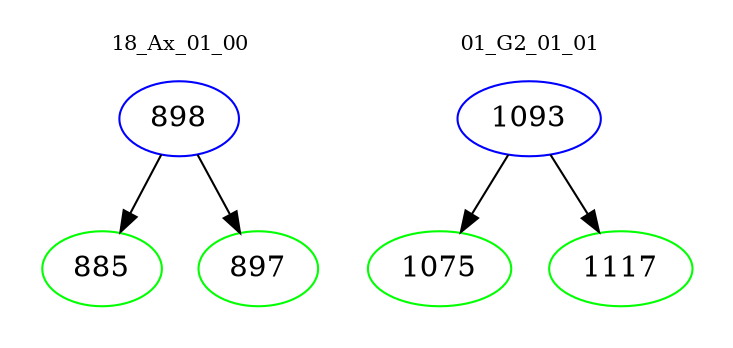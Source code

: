 digraph{
subgraph cluster_0 {
color = white
label = "18_Ax_01_00";
fontsize=10;
T0_898 [label="898", color="blue"]
T0_898 -> T0_885 [color="black"]
T0_885 [label="885", color="green"]
T0_898 -> T0_897 [color="black"]
T0_897 [label="897", color="green"]
}
subgraph cluster_1 {
color = white
label = "01_G2_01_01";
fontsize=10;
T1_1093 [label="1093", color="blue"]
T1_1093 -> T1_1075 [color="black"]
T1_1075 [label="1075", color="green"]
T1_1093 -> T1_1117 [color="black"]
T1_1117 [label="1117", color="green"]
}
}

